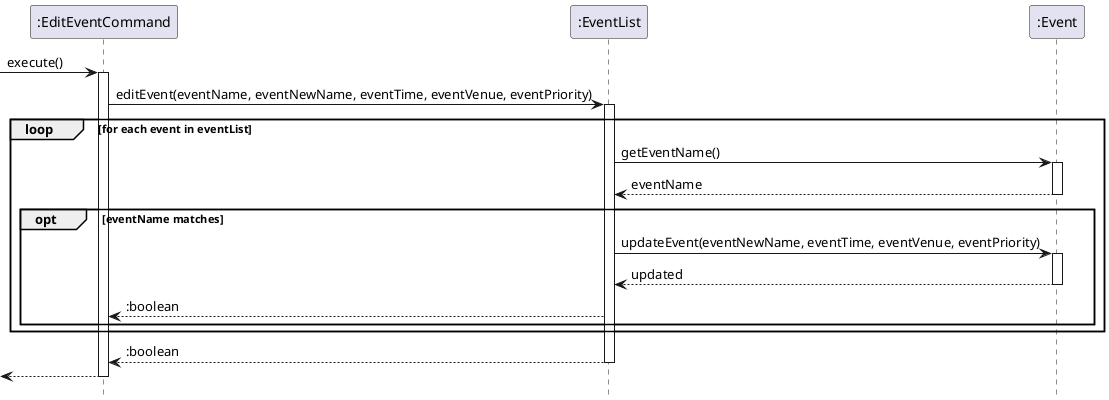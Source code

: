 @startuml
hide footbox

participant ":EditEventCommand" as editCommand
participant ":EventList" as eventList
participant ":Event" as event

[-> editCommand : execute()
activate editCommand

editCommand -> eventList : editEvent(eventName, eventNewName, eventTime, eventVenue, eventPriority)
activate eventList

loop for each event in eventList
    eventList -> event : getEventName()
    activate event
    event --> eventList : eventName
    deactivate event

    opt eventName matches
        eventList -> event : updateEvent(eventNewName, eventTime, eventVenue, eventPriority)
        activate event
        event --> eventList : updated
        deactivate event
        eventList --> editCommand : :boolean
    end

end

return :boolean

return

@enduml